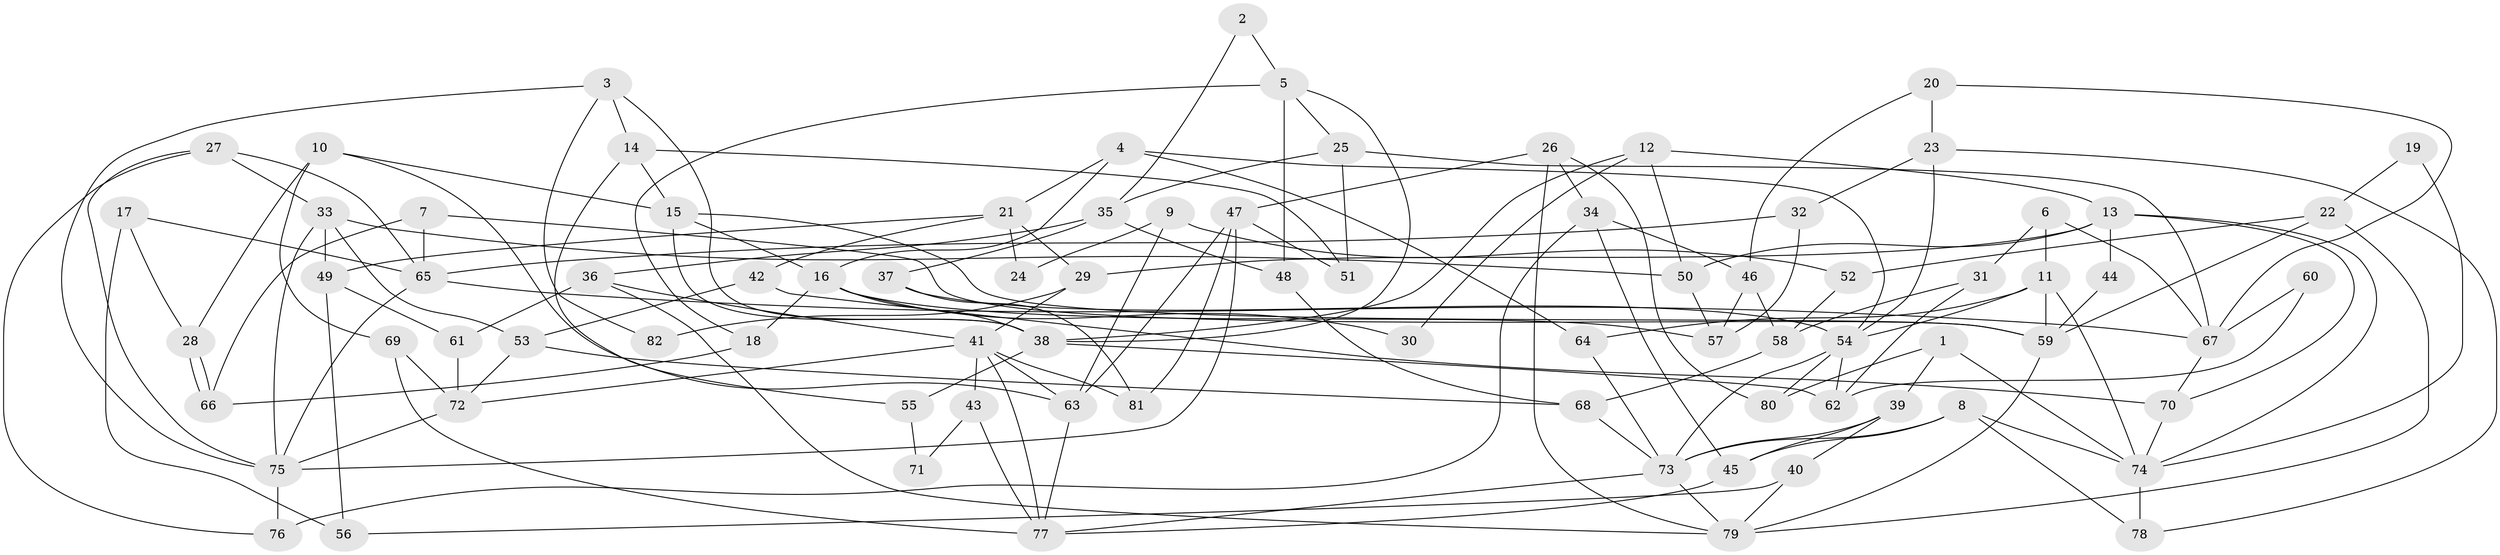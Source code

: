 // Generated by graph-tools (version 1.1) at 2025/49/03/09/25 04:49:05]
// undirected, 82 vertices, 164 edges
graph export_dot {
graph [start="1"]
  node [color=gray90,style=filled];
  1;
  2;
  3;
  4;
  5;
  6;
  7;
  8;
  9;
  10;
  11;
  12;
  13;
  14;
  15;
  16;
  17;
  18;
  19;
  20;
  21;
  22;
  23;
  24;
  25;
  26;
  27;
  28;
  29;
  30;
  31;
  32;
  33;
  34;
  35;
  36;
  37;
  38;
  39;
  40;
  41;
  42;
  43;
  44;
  45;
  46;
  47;
  48;
  49;
  50;
  51;
  52;
  53;
  54;
  55;
  56;
  57;
  58;
  59;
  60;
  61;
  62;
  63;
  64;
  65;
  66;
  67;
  68;
  69;
  70;
  71;
  72;
  73;
  74;
  75;
  76;
  77;
  78;
  79;
  80;
  81;
  82;
  1 -- 80;
  1 -- 74;
  1 -- 39;
  2 -- 5;
  2 -- 35;
  3 -- 38;
  3 -- 75;
  3 -- 14;
  3 -- 82;
  4 -- 16;
  4 -- 54;
  4 -- 21;
  4 -- 64;
  5 -- 38;
  5 -- 18;
  5 -- 25;
  5 -- 48;
  6 -- 11;
  6 -- 67;
  6 -- 31;
  7 -- 65;
  7 -- 59;
  7 -- 66;
  8 -- 73;
  8 -- 74;
  8 -- 45;
  8 -- 78;
  9 -- 52;
  9 -- 63;
  9 -- 24;
  10 -- 69;
  10 -- 63;
  10 -- 15;
  10 -- 28;
  11 -- 54;
  11 -- 64;
  11 -- 59;
  11 -- 74;
  12 -- 13;
  12 -- 38;
  12 -- 30;
  12 -- 50;
  13 -- 74;
  13 -- 50;
  13 -- 29;
  13 -- 44;
  13 -- 70;
  14 -- 15;
  14 -- 51;
  14 -- 55;
  15 -- 59;
  15 -- 16;
  15 -- 38;
  16 -- 38;
  16 -- 18;
  16 -- 30;
  16 -- 57;
  17 -- 28;
  17 -- 56;
  17 -- 65;
  18 -- 66;
  19 -- 74;
  19 -- 22;
  20 -- 23;
  20 -- 67;
  20 -- 46;
  21 -- 29;
  21 -- 24;
  21 -- 42;
  21 -- 49;
  22 -- 59;
  22 -- 79;
  22 -- 52;
  23 -- 78;
  23 -- 32;
  23 -- 54;
  25 -- 67;
  25 -- 35;
  25 -- 51;
  26 -- 79;
  26 -- 47;
  26 -- 34;
  26 -- 80;
  27 -- 33;
  27 -- 75;
  27 -- 65;
  27 -- 76;
  28 -- 66;
  28 -- 66;
  29 -- 41;
  29 -- 82;
  31 -- 58;
  31 -- 62;
  32 -- 57;
  32 -- 65;
  33 -- 75;
  33 -- 49;
  33 -- 50;
  33 -- 53;
  34 -- 46;
  34 -- 45;
  34 -- 76;
  35 -- 37;
  35 -- 36;
  35 -- 48;
  36 -- 41;
  36 -- 61;
  36 -- 79;
  37 -- 81;
  37 -- 54;
  38 -- 62;
  38 -- 55;
  39 -- 45;
  39 -- 40;
  39 -- 73;
  40 -- 79;
  40 -- 56;
  41 -- 63;
  41 -- 72;
  41 -- 43;
  41 -- 77;
  41 -- 81;
  42 -- 53;
  42 -- 70;
  43 -- 77;
  43 -- 71;
  44 -- 59;
  45 -- 77;
  46 -- 57;
  46 -- 58;
  47 -- 51;
  47 -- 75;
  47 -- 63;
  47 -- 81;
  48 -- 68;
  49 -- 61;
  49 -- 56;
  50 -- 57;
  52 -- 58;
  53 -- 68;
  53 -- 72;
  54 -- 73;
  54 -- 62;
  54 -- 80;
  55 -- 71;
  58 -- 68;
  59 -- 79;
  60 -- 62;
  60 -- 67;
  61 -- 72;
  63 -- 77;
  64 -- 73;
  65 -- 67;
  65 -- 75;
  67 -- 70;
  68 -- 73;
  69 -- 77;
  69 -- 72;
  70 -- 74;
  72 -- 75;
  73 -- 77;
  73 -- 79;
  74 -- 78;
  75 -- 76;
}
